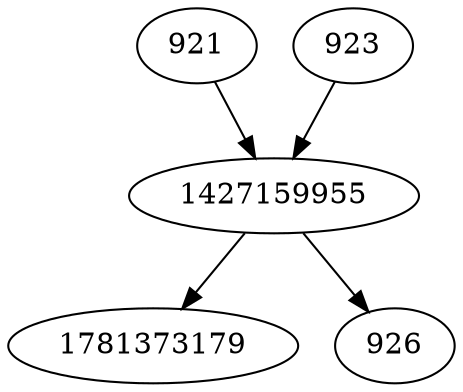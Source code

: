 strict digraph  {
1781373179;
1427159955;
921;
923;
926;
1427159955 -> 1781373179;
1427159955 -> 926;
921 -> 1427159955;
923 -> 1427159955;
}
